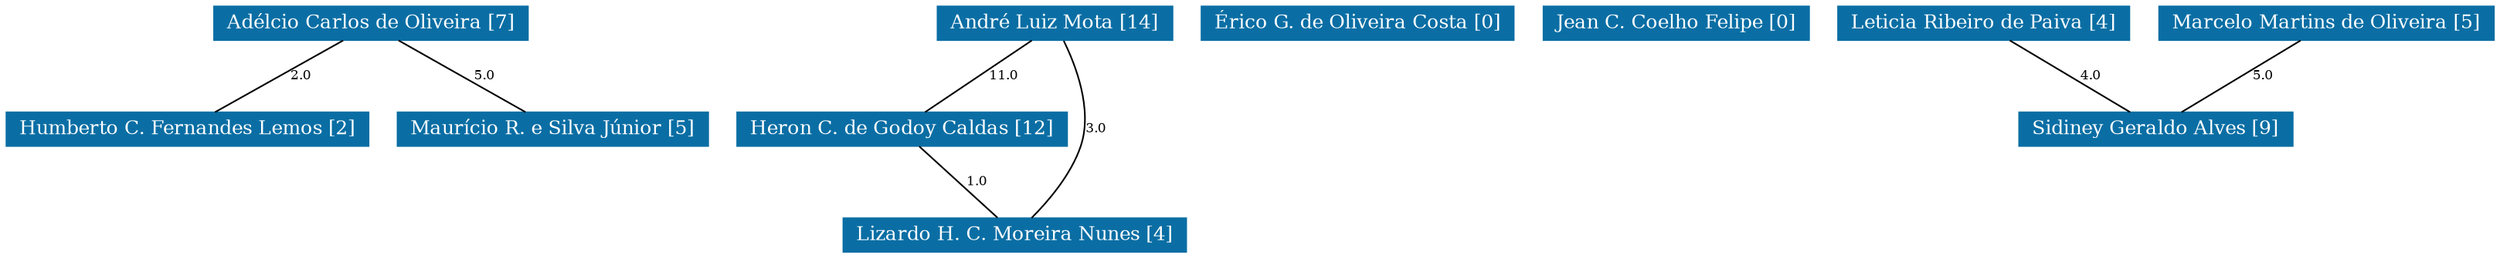 strict graph grafo2 {
	graph [bb="0,0,1290.5,153",
		id=grafo2,
		overlap=False
	];
	node [fontsize=12,
		label="\N",
		shape=rectangle,
		style=filled
	];
	0	 [URL="membro-0487113229071944.html",
		color="#0A6EA4",
		fontcolor="#FFFFFF",
		height=0.29167,
		label="Adélcio Carlos de Oliveira [7]",
		pos="187,142.5",
		width=2.1944];
	4	 [URL="membro-8374281747074655.html",
		color="#0A6EA4",
		fontcolor="#FFFFFF",
		height=0.29167,
		label="Humberto C. Fernandes Lemos [2]",
		pos="92,76.5",
		width=2.5556];
	0 -- 4	 [fontsize=8,
		label=2.0,
		lp="151,109.5",
		pos="171.74,131.9 154.01,119.58 124.94,99.383 107.23,87.078"];
	10	 [URL="membro-7617696183555654.html",
		color="#0A6EA4",
		fontcolor="#FFFFFF",
		height=0.29167,
		label="Maurício R. e Silva Júnior [5]",
		pos="281,76.5",
		width=2.1944];
	0 -- 10	 [fontsize=8,
		label=5.0,
		lp="245,109.5",
		pos="202.1,131.9 219.64,119.58 248.41,99.383 265.93,87.078"];
	1	 [URL="membro-8453016139576761.html",
		color="#0A6EA4",
		fontcolor="#FFFFFF",
		height=0.29167,
		label="André Luiz Mota [14]",
		pos="545,142.5",
		width=1.6944];
	3	 [URL="membro-1373657423991547.html",
		color="#0A6EA4",
		fontcolor="#FFFFFF",
		height=0.29167,
		label="Heron C. de Godoy Caldas [12]",
		pos="462,76.5",
		width=2.3333];
	1 -- 3	 [fontsize=8,
		label=11.0,
		lp="515.5,109.5",
		pos="531.66,131.9 516.18,119.58 490.78,99.383 475.3,87.078"];
	7	 [URL="membro-9320579515635433.html",
		color="#0A6EA4",
		fontcolor="#FFFFFF",
		height=0.29167,
		label="Lizardo H. C. Moreira Nunes [4]",
		pos="522,10.5",
		width=2.4028];
	1 -- 7	 [fontsize=8,
		label=3.0,
		lp="563,76.5",
		pos="548.98,131.92 554.02,116.99 561.32,88.989 555,66 550.31,48.921 538.84,31.783 530.74,21.164"];
	3 -- 7	 [fontsize=8,
		label=1.0,
		lp="501,43.5",
		pos="471.64,65.896 482.77,53.653 500.98,33.622 512.18,21.297"];
	2	 [URL="membro-4937965723746020.html",
		color="#0A6EA4",
		fontcolor="#FFFFFF",
		height=0.29167,
		label="Érico G. de Oliveira Costa [0]",
		pos="704,142.5",
		width=2.2222];
	5	 [URL="membro-1513522824340750.html",
		color="#0A6EA4",
		fontcolor="#FFFFFF",
		height=0.29167,
		label="Jean C. Coelho Felipe [0]",
		pos="871,142.5",
		width=1.9167];
	6	 [URL="membro-9428416479663144.html",
		color="#0A6EA4",
		fontcolor="#FFFFFF",
		height=0.29167,
		label="Leticia Ribeiro de Paiva [4]",
		pos="1032,142.5",
		width=2.0417];
	9	 [URL="membro-4536440727635518.html",
		color="#0A6EA4",
		fontcolor="#FFFFFF",
		height=0.29167,
		label="Sidiney Geraldo Alves [9]",
		pos="1120,76.5",
		width=1.9444];
	6 -- 9	 [fontsize=8,
		label=4.0,
		lp="1087,109.5",
		pos="1046.1,131.9 1062.6,119.58 1089.5,99.383 1105.9,87.078"];
	8	 [URL="membro-2091568617999217.html",
		color="#0A6EA4",
		fontcolor="#FFFFFF",
		height=0.29167,
		label="Marcelo Martins de Oliveira [5]",
		pos="1207,142.5",
		width=2.3194];
	8 -- 9	 [fontsize=8,
		label=5.0,
		lp="1174,109.5",
		pos="1193,131.9 1176.8,119.58 1150.2,99.383 1133.9,87.078"];
}
